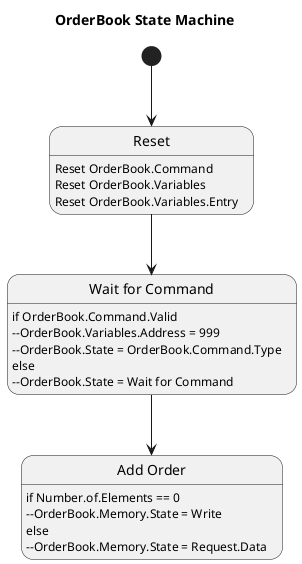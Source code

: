@startuml OrderBook State Machine

title OrderBook State Machine

/'
Input Signals
  OrderBook.Command
  Reset
  OrderBook.Command.Valid
  Ready.For.OrderBook.Result
Output Signals
  OrderBook.Result
  OrderBook.Result.Valid
  Ready.For.OrderBook.Command
Signals
'/

state "Reset" as Reset: Reset OrderBook.Command
state "Reset" as Reset: Reset OrderBook.Variables
state "Reset" as Reset: Reset OrderBook.Variables.Entry
state "Wait for Command" as Wait: if OrderBook.Command.Valid
state "Wait for Command" as Wait: --OrderBook.Variables.Address = 999
state "Wait for Command" as Wait: --OrderBook.State = OrderBook.Command.Type
state "Wait for Command" as Wait: else
state "Wait for Command" as Wait: --OrderBook.State = Wait for Command
state "Add Order" as Add_Order: if Number.of.Elements == 0
state "Add Order" as Add_Order: --OrderBook.Memory.State = Write
state "Add Order" as Add_Order: else
state "Add Order" as Add_Order: --OrderBook.Memory.State = Request.Data




[*] --> Reset
Reset --> Wait
Wait --> Add_Order
'state "Read Sequenced Unit Header" as Rsuh: Read 8 bytes
'state "Read Sequenced Unit Header" as Rsuh: Save Hdr Length
'state "Read Sequenced Unit Header" as Rsuh: Hdr Length = (msg_buffer[0] << 8 | msg_buffer[1])
'Rsuh --> Rmsg : Read 2 bytes

/'
state "Read Message Type and Length" as Rmsg: Message Length = msg_buffer[0]
state "Read Message Type and Length" as Rmsg: Message Type = msg_buffer[1]
Rmsg --> Read_Time
Read_Time --> Save_Time
Save_Time -> Rmsg
Rmsg --> Read_Add_Order
Read_Add_Order --> SOO
Rmsg --> Read_Order_Executed
Read_Order_Executed --> SOO
Rmsg --> Read_Reduce_Size
Read_Reduce_Size --> SOO
Rmsg --> Read_Modify_Order
Read_Modify_Order --> SOO
Rmsg --> Read_Delete_Order
Read_Delete_Order --> SOO

SOO -> Rmsg

state "Read Time" as Read_Time: seconds since midnight (4 bytes)
state "Read Time" as Read_Time: Time = (msg_buffer[0] << 24) | (msg_buffer[1] << 16) |
state "Read Time" as Read_Time:     (msg_buffer[2] << 8) | (msg_buffer[3])

state "Read Add Order" as Read_Add_Order: 3 sub-types
state "Read Add Order" as Read_Add_Order: Add Order (long)
state "Read Add Order" as Read_Add_Order: Add Order (short)
state "Read Add Order" as Read_Add_Order: Add Order (expanded)

state "Read Order Executed" as Read_Order_Executed: 2 sub-types
state "Read Order Executed" as Read_Order_Executed: Order Executed 
state "Read Order Executed" as Read_Order_Executed: Order Executed at Price/Size

state "Read Reduce Size" as Read_Reduce_Size: 2 sub-types
state "Read Reduce Size" as Read_Reduce_Size: Reduce Size (short)
state "Read Reduce Size" as Read_Reduce_Size: Reduce Size (long)

state "Read Modify Order" as Read_Modify_Order: 2 sub-types
state "Read Modify Order" as Read_Modify_Order: Modify (short)
state "Read Modify Order" as Read_Modify_Order: Modify (long)

state "Save/Reset Time" as Save_Time: Reset clock
state "Send to Order Book" as SOO: Send normalized format to Order Book

SOO --> [*]
'/

'state ProcessingTask {
'  [*] --> long1
'  long1 --> ProcessData : Enough Data
'}
'ProcessingTask -> [*]
@enduml